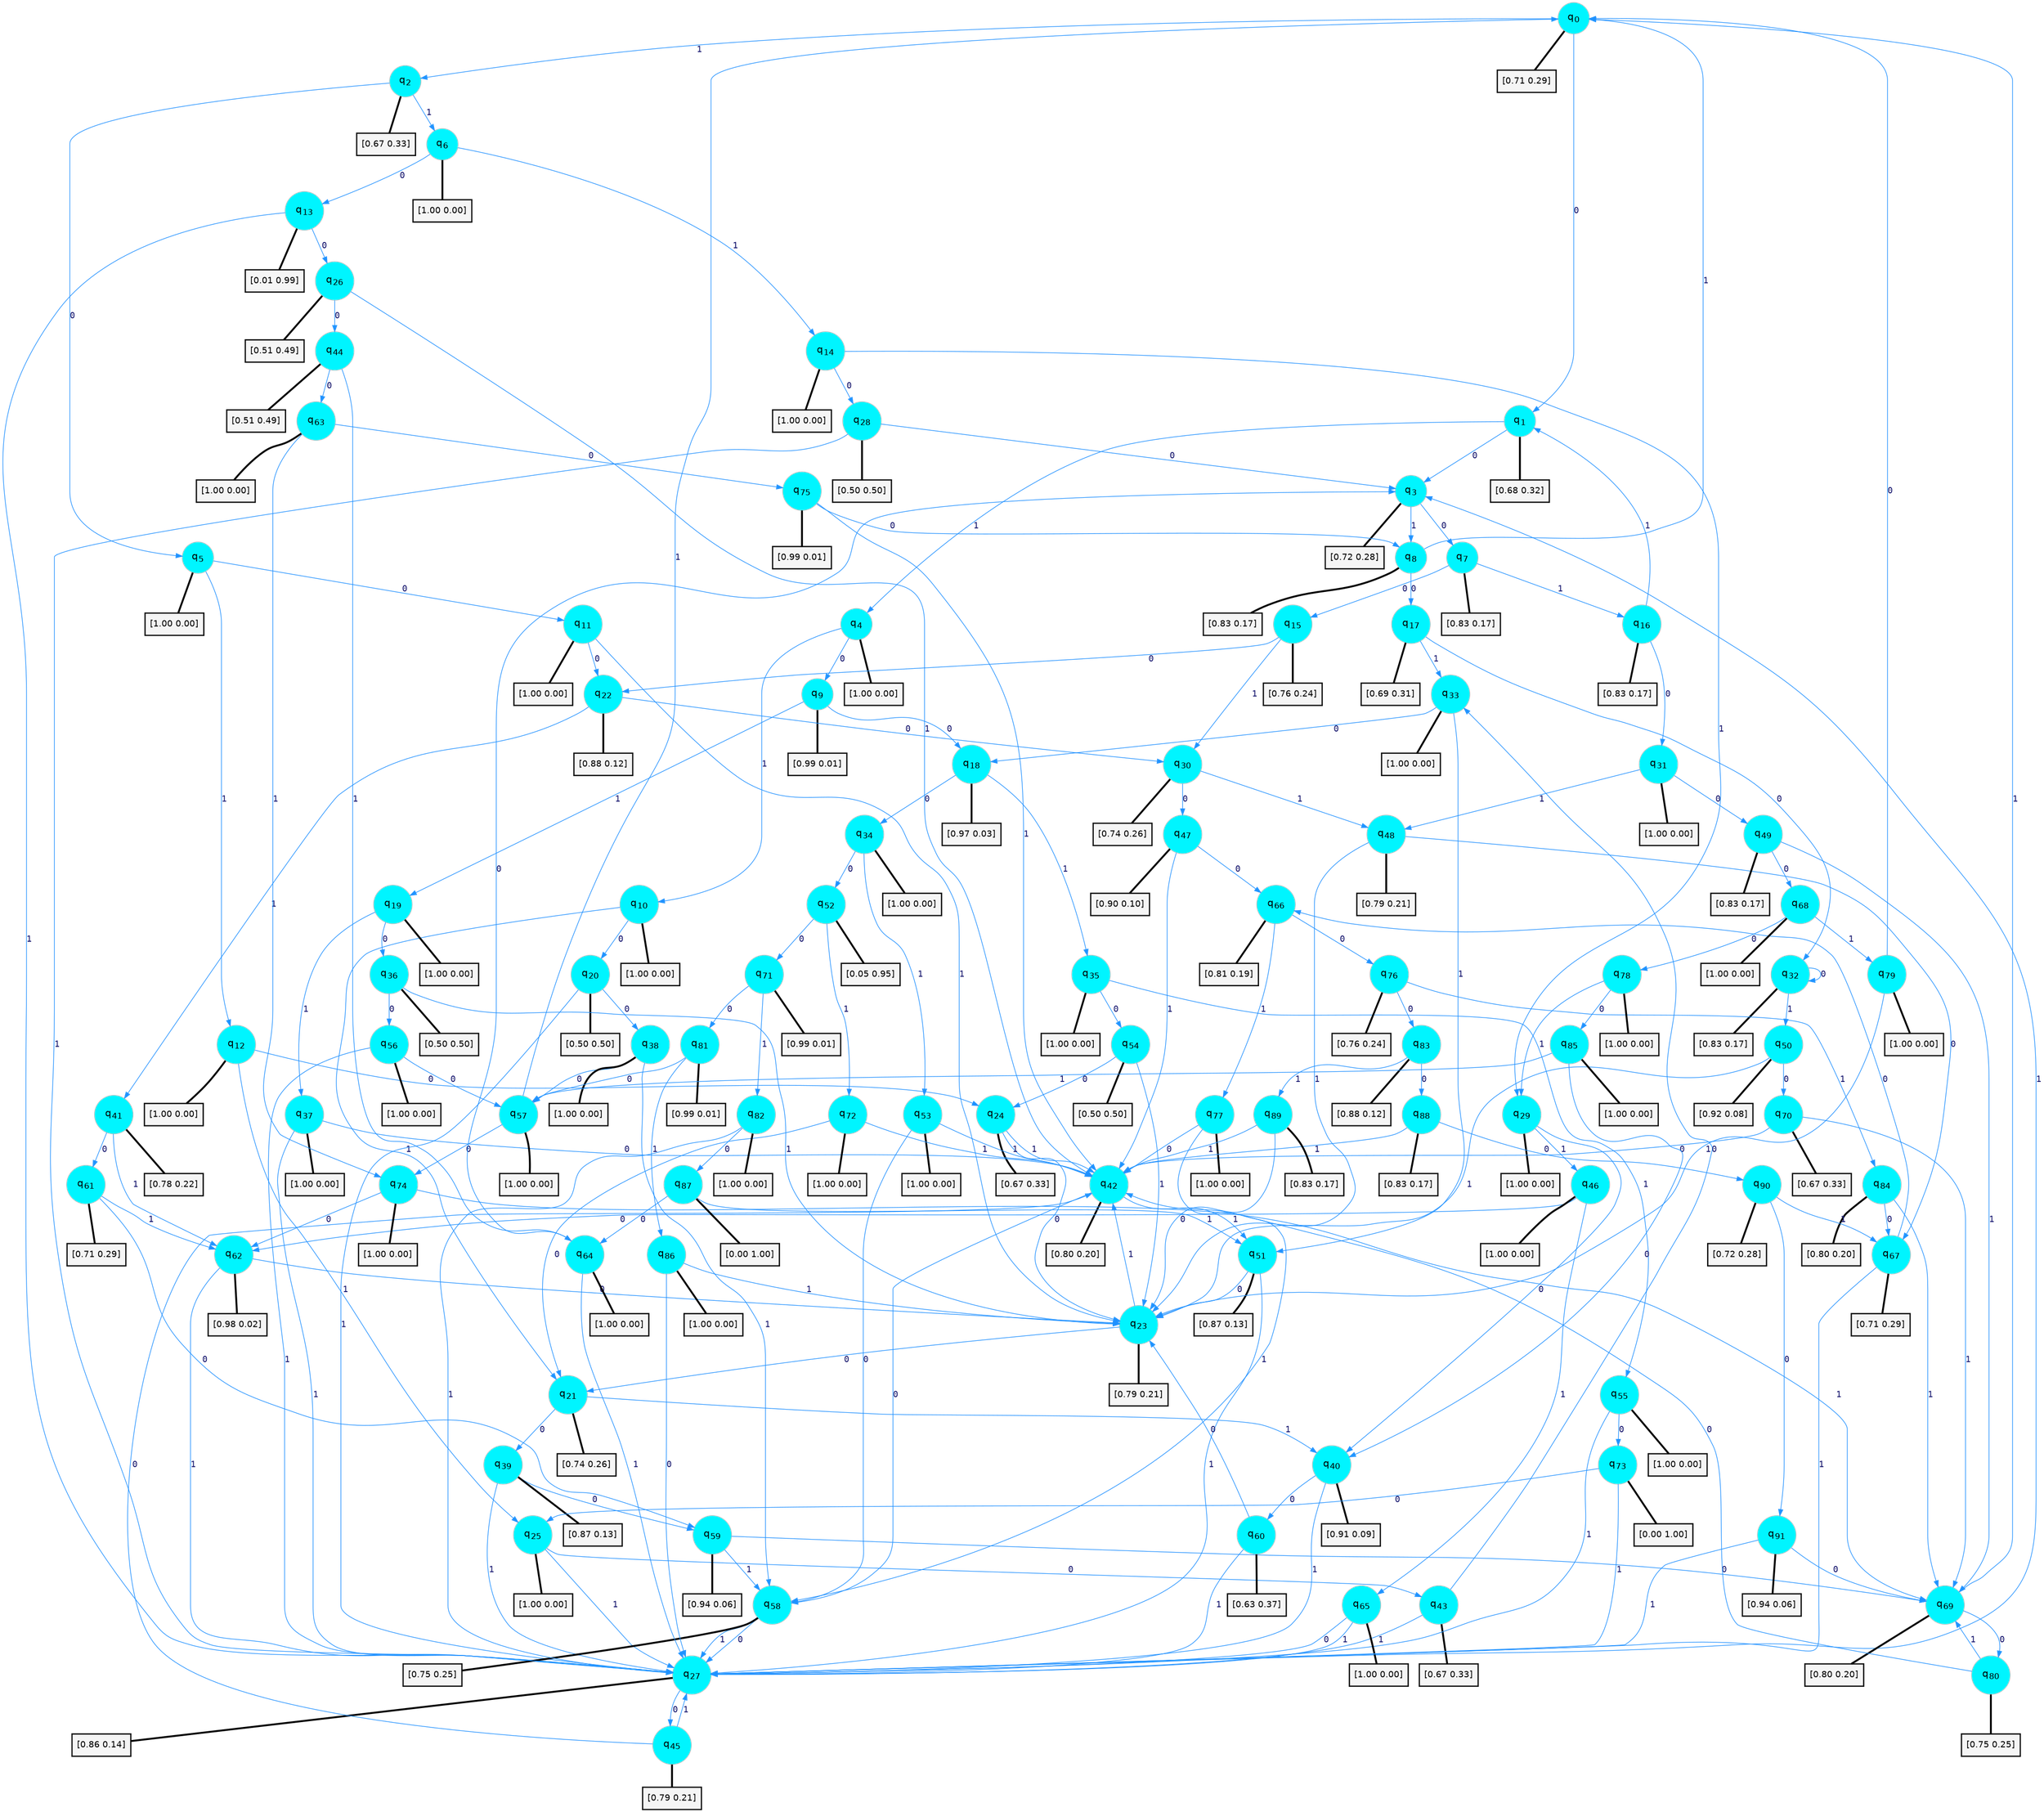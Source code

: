 digraph G {
graph [
bgcolor=transparent, dpi=300, rankdir=TD, size="40,25"];
node [
color=gray, fillcolor=turquoise1, fontcolor=black, fontname=Helvetica, fontsize=16, fontweight=bold, shape=circle, style=filled];
edge [
arrowsize=1, color=dodgerblue1, fontcolor=midnightblue, fontname=courier, fontweight=bold, penwidth=1, style=solid, weight=20];
0[label=<q<SUB>0</SUB>>];
1[label=<q<SUB>1</SUB>>];
2[label=<q<SUB>2</SUB>>];
3[label=<q<SUB>3</SUB>>];
4[label=<q<SUB>4</SUB>>];
5[label=<q<SUB>5</SUB>>];
6[label=<q<SUB>6</SUB>>];
7[label=<q<SUB>7</SUB>>];
8[label=<q<SUB>8</SUB>>];
9[label=<q<SUB>9</SUB>>];
10[label=<q<SUB>10</SUB>>];
11[label=<q<SUB>11</SUB>>];
12[label=<q<SUB>12</SUB>>];
13[label=<q<SUB>13</SUB>>];
14[label=<q<SUB>14</SUB>>];
15[label=<q<SUB>15</SUB>>];
16[label=<q<SUB>16</SUB>>];
17[label=<q<SUB>17</SUB>>];
18[label=<q<SUB>18</SUB>>];
19[label=<q<SUB>19</SUB>>];
20[label=<q<SUB>20</SUB>>];
21[label=<q<SUB>21</SUB>>];
22[label=<q<SUB>22</SUB>>];
23[label=<q<SUB>23</SUB>>];
24[label=<q<SUB>24</SUB>>];
25[label=<q<SUB>25</SUB>>];
26[label=<q<SUB>26</SUB>>];
27[label=<q<SUB>27</SUB>>];
28[label=<q<SUB>28</SUB>>];
29[label=<q<SUB>29</SUB>>];
30[label=<q<SUB>30</SUB>>];
31[label=<q<SUB>31</SUB>>];
32[label=<q<SUB>32</SUB>>];
33[label=<q<SUB>33</SUB>>];
34[label=<q<SUB>34</SUB>>];
35[label=<q<SUB>35</SUB>>];
36[label=<q<SUB>36</SUB>>];
37[label=<q<SUB>37</SUB>>];
38[label=<q<SUB>38</SUB>>];
39[label=<q<SUB>39</SUB>>];
40[label=<q<SUB>40</SUB>>];
41[label=<q<SUB>41</SUB>>];
42[label=<q<SUB>42</SUB>>];
43[label=<q<SUB>43</SUB>>];
44[label=<q<SUB>44</SUB>>];
45[label=<q<SUB>45</SUB>>];
46[label=<q<SUB>46</SUB>>];
47[label=<q<SUB>47</SUB>>];
48[label=<q<SUB>48</SUB>>];
49[label=<q<SUB>49</SUB>>];
50[label=<q<SUB>50</SUB>>];
51[label=<q<SUB>51</SUB>>];
52[label=<q<SUB>52</SUB>>];
53[label=<q<SUB>53</SUB>>];
54[label=<q<SUB>54</SUB>>];
55[label=<q<SUB>55</SUB>>];
56[label=<q<SUB>56</SUB>>];
57[label=<q<SUB>57</SUB>>];
58[label=<q<SUB>58</SUB>>];
59[label=<q<SUB>59</SUB>>];
60[label=<q<SUB>60</SUB>>];
61[label=<q<SUB>61</SUB>>];
62[label=<q<SUB>62</SUB>>];
63[label=<q<SUB>63</SUB>>];
64[label=<q<SUB>64</SUB>>];
65[label=<q<SUB>65</SUB>>];
66[label=<q<SUB>66</SUB>>];
67[label=<q<SUB>67</SUB>>];
68[label=<q<SUB>68</SUB>>];
69[label=<q<SUB>69</SUB>>];
70[label=<q<SUB>70</SUB>>];
71[label=<q<SUB>71</SUB>>];
72[label=<q<SUB>72</SUB>>];
73[label=<q<SUB>73</SUB>>];
74[label=<q<SUB>74</SUB>>];
75[label=<q<SUB>75</SUB>>];
76[label=<q<SUB>76</SUB>>];
77[label=<q<SUB>77</SUB>>];
78[label=<q<SUB>78</SUB>>];
79[label=<q<SUB>79</SUB>>];
80[label=<q<SUB>80</SUB>>];
81[label=<q<SUB>81</SUB>>];
82[label=<q<SUB>82</SUB>>];
83[label=<q<SUB>83</SUB>>];
84[label=<q<SUB>84</SUB>>];
85[label=<q<SUB>85</SUB>>];
86[label=<q<SUB>86</SUB>>];
87[label=<q<SUB>87</SUB>>];
88[label=<q<SUB>88</SUB>>];
89[label=<q<SUB>89</SUB>>];
90[label=<q<SUB>90</SUB>>];
91[label=<q<SUB>91</SUB>>];
92[label="[0.71 0.29]", shape=box,fontcolor=black, fontname=Helvetica, fontsize=14, penwidth=2, fillcolor=whitesmoke,color=black];
93[label="[0.68 0.32]", shape=box,fontcolor=black, fontname=Helvetica, fontsize=14, penwidth=2, fillcolor=whitesmoke,color=black];
94[label="[0.67 0.33]", shape=box,fontcolor=black, fontname=Helvetica, fontsize=14, penwidth=2, fillcolor=whitesmoke,color=black];
95[label="[0.72 0.28]", shape=box,fontcolor=black, fontname=Helvetica, fontsize=14, penwidth=2, fillcolor=whitesmoke,color=black];
96[label="[1.00 0.00]", shape=box,fontcolor=black, fontname=Helvetica, fontsize=14, penwidth=2, fillcolor=whitesmoke,color=black];
97[label="[1.00 0.00]", shape=box,fontcolor=black, fontname=Helvetica, fontsize=14, penwidth=2, fillcolor=whitesmoke,color=black];
98[label="[1.00 0.00]", shape=box,fontcolor=black, fontname=Helvetica, fontsize=14, penwidth=2, fillcolor=whitesmoke,color=black];
99[label="[0.83 0.17]", shape=box,fontcolor=black, fontname=Helvetica, fontsize=14, penwidth=2, fillcolor=whitesmoke,color=black];
100[label="[0.83 0.17]", shape=box,fontcolor=black, fontname=Helvetica, fontsize=14, penwidth=2, fillcolor=whitesmoke,color=black];
101[label="[0.99 0.01]", shape=box,fontcolor=black, fontname=Helvetica, fontsize=14, penwidth=2, fillcolor=whitesmoke,color=black];
102[label="[1.00 0.00]", shape=box,fontcolor=black, fontname=Helvetica, fontsize=14, penwidth=2, fillcolor=whitesmoke,color=black];
103[label="[1.00 0.00]", shape=box,fontcolor=black, fontname=Helvetica, fontsize=14, penwidth=2, fillcolor=whitesmoke,color=black];
104[label="[1.00 0.00]", shape=box,fontcolor=black, fontname=Helvetica, fontsize=14, penwidth=2, fillcolor=whitesmoke,color=black];
105[label="[0.01 0.99]", shape=box,fontcolor=black, fontname=Helvetica, fontsize=14, penwidth=2, fillcolor=whitesmoke,color=black];
106[label="[1.00 0.00]", shape=box,fontcolor=black, fontname=Helvetica, fontsize=14, penwidth=2, fillcolor=whitesmoke,color=black];
107[label="[0.76 0.24]", shape=box,fontcolor=black, fontname=Helvetica, fontsize=14, penwidth=2, fillcolor=whitesmoke,color=black];
108[label="[0.83 0.17]", shape=box,fontcolor=black, fontname=Helvetica, fontsize=14, penwidth=2, fillcolor=whitesmoke,color=black];
109[label="[0.69 0.31]", shape=box,fontcolor=black, fontname=Helvetica, fontsize=14, penwidth=2, fillcolor=whitesmoke,color=black];
110[label="[0.97 0.03]", shape=box,fontcolor=black, fontname=Helvetica, fontsize=14, penwidth=2, fillcolor=whitesmoke,color=black];
111[label="[1.00 0.00]", shape=box,fontcolor=black, fontname=Helvetica, fontsize=14, penwidth=2, fillcolor=whitesmoke,color=black];
112[label="[0.50 0.50]", shape=box,fontcolor=black, fontname=Helvetica, fontsize=14, penwidth=2, fillcolor=whitesmoke,color=black];
113[label="[0.74 0.26]", shape=box,fontcolor=black, fontname=Helvetica, fontsize=14, penwidth=2, fillcolor=whitesmoke,color=black];
114[label="[0.88 0.12]", shape=box,fontcolor=black, fontname=Helvetica, fontsize=14, penwidth=2, fillcolor=whitesmoke,color=black];
115[label="[0.79 0.21]", shape=box,fontcolor=black, fontname=Helvetica, fontsize=14, penwidth=2, fillcolor=whitesmoke,color=black];
116[label="[0.67 0.33]", shape=box,fontcolor=black, fontname=Helvetica, fontsize=14, penwidth=2, fillcolor=whitesmoke,color=black];
117[label="[1.00 0.00]", shape=box,fontcolor=black, fontname=Helvetica, fontsize=14, penwidth=2, fillcolor=whitesmoke,color=black];
118[label="[0.51 0.49]", shape=box,fontcolor=black, fontname=Helvetica, fontsize=14, penwidth=2, fillcolor=whitesmoke,color=black];
119[label="[0.86 0.14]", shape=box,fontcolor=black, fontname=Helvetica, fontsize=14, penwidth=2, fillcolor=whitesmoke,color=black];
120[label="[0.50 0.50]", shape=box,fontcolor=black, fontname=Helvetica, fontsize=14, penwidth=2, fillcolor=whitesmoke,color=black];
121[label="[1.00 0.00]", shape=box,fontcolor=black, fontname=Helvetica, fontsize=14, penwidth=2, fillcolor=whitesmoke,color=black];
122[label="[0.74 0.26]", shape=box,fontcolor=black, fontname=Helvetica, fontsize=14, penwidth=2, fillcolor=whitesmoke,color=black];
123[label="[1.00 0.00]", shape=box,fontcolor=black, fontname=Helvetica, fontsize=14, penwidth=2, fillcolor=whitesmoke,color=black];
124[label="[0.83 0.17]", shape=box,fontcolor=black, fontname=Helvetica, fontsize=14, penwidth=2, fillcolor=whitesmoke,color=black];
125[label="[1.00 0.00]", shape=box,fontcolor=black, fontname=Helvetica, fontsize=14, penwidth=2, fillcolor=whitesmoke,color=black];
126[label="[1.00 0.00]", shape=box,fontcolor=black, fontname=Helvetica, fontsize=14, penwidth=2, fillcolor=whitesmoke,color=black];
127[label="[1.00 0.00]", shape=box,fontcolor=black, fontname=Helvetica, fontsize=14, penwidth=2, fillcolor=whitesmoke,color=black];
128[label="[0.50 0.50]", shape=box,fontcolor=black, fontname=Helvetica, fontsize=14, penwidth=2, fillcolor=whitesmoke,color=black];
129[label="[1.00 0.00]", shape=box,fontcolor=black, fontname=Helvetica, fontsize=14, penwidth=2, fillcolor=whitesmoke,color=black];
130[label="[1.00 0.00]", shape=box,fontcolor=black, fontname=Helvetica, fontsize=14, penwidth=2, fillcolor=whitesmoke,color=black];
131[label="[0.87 0.13]", shape=box,fontcolor=black, fontname=Helvetica, fontsize=14, penwidth=2, fillcolor=whitesmoke,color=black];
132[label="[0.91 0.09]", shape=box,fontcolor=black, fontname=Helvetica, fontsize=14, penwidth=2, fillcolor=whitesmoke,color=black];
133[label="[0.78 0.22]", shape=box,fontcolor=black, fontname=Helvetica, fontsize=14, penwidth=2, fillcolor=whitesmoke,color=black];
134[label="[0.80 0.20]", shape=box,fontcolor=black, fontname=Helvetica, fontsize=14, penwidth=2, fillcolor=whitesmoke,color=black];
135[label="[0.67 0.33]", shape=box,fontcolor=black, fontname=Helvetica, fontsize=14, penwidth=2, fillcolor=whitesmoke,color=black];
136[label="[0.51 0.49]", shape=box,fontcolor=black, fontname=Helvetica, fontsize=14, penwidth=2, fillcolor=whitesmoke,color=black];
137[label="[0.79 0.21]", shape=box,fontcolor=black, fontname=Helvetica, fontsize=14, penwidth=2, fillcolor=whitesmoke,color=black];
138[label="[1.00 0.00]", shape=box,fontcolor=black, fontname=Helvetica, fontsize=14, penwidth=2, fillcolor=whitesmoke,color=black];
139[label="[0.90 0.10]", shape=box,fontcolor=black, fontname=Helvetica, fontsize=14, penwidth=2, fillcolor=whitesmoke,color=black];
140[label="[0.79 0.21]", shape=box,fontcolor=black, fontname=Helvetica, fontsize=14, penwidth=2, fillcolor=whitesmoke,color=black];
141[label="[0.83 0.17]", shape=box,fontcolor=black, fontname=Helvetica, fontsize=14, penwidth=2, fillcolor=whitesmoke,color=black];
142[label="[0.92 0.08]", shape=box,fontcolor=black, fontname=Helvetica, fontsize=14, penwidth=2, fillcolor=whitesmoke,color=black];
143[label="[0.87 0.13]", shape=box,fontcolor=black, fontname=Helvetica, fontsize=14, penwidth=2, fillcolor=whitesmoke,color=black];
144[label="[0.05 0.95]", shape=box,fontcolor=black, fontname=Helvetica, fontsize=14, penwidth=2, fillcolor=whitesmoke,color=black];
145[label="[1.00 0.00]", shape=box,fontcolor=black, fontname=Helvetica, fontsize=14, penwidth=2, fillcolor=whitesmoke,color=black];
146[label="[0.50 0.50]", shape=box,fontcolor=black, fontname=Helvetica, fontsize=14, penwidth=2, fillcolor=whitesmoke,color=black];
147[label="[1.00 0.00]", shape=box,fontcolor=black, fontname=Helvetica, fontsize=14, penwidth=2, fillcolor=whitesmoke,color=black];
148[label="[1.00 0.00]", shape=box,fontcolor=black, fontname=Helvetica, fontsize=14, penwidth=2, fillcolor=whitesmoke,color=black];
149[label="[1.00 0.00]", shape=box,fontcolor=black, fontname=Helvetica, fontsize=14, penwidth=2, fillcolor=whitesmoke,color=black];
150[label="[0.75 0.25]", shape=box,fontcolor=black, fontname=Helvetica, fontsize=14, penwidth=2, fillcolor=whitesmoke,color=black];
151[label="[0.94 0.06]", shape=box,fontcolor=black, fontname=Helvetica, fontsize=14, penwidth=2, fillcolor=whitesmoke,color=black];
152[label="[0.63 0.37]", shape=box,fontcolor=black, fontname=Helvetica, fontsize=14, penwidth=2, fillcolor=whitesmoke,color=black];
153[label="[0.71 0.29]", shape=box,fontcolor=black, fontname=Helvetica, fontsize=14, penwidth=2, fillcolor=whitesmoke,color=black];
154[label="[0.98 0.02]", shape=box,fontcolor=black, fontname=Helvetica, fontsize=14, penwidth=2, fillcolor=whitesmoke,color=black];
155[label="[1.00 0.00]", shape=box,fontcolor=black, fontname=Helvetica, fontsize=14, penwidth=2, fillcolor=whitesmoke,color=black];
156[label="[1.00 0.00]", shape=box,fontcolor=black, fontname=Helvetica, fontsize=14, penwidth=2, fillcolor=whitesmoke,color=black];
157[label="[1.00 0.00]", shape=box,fontcolor=black, fontname=Helvetica, fontsize=14, penwidth=2, fillcolor=whitesmoke,color=black];
158[label="[0.81 0.19]", shape=box,fontcolor=black, fontname=Helvetica, fontsize=14, penwidth=2, fillcolor=whitesmoke,color=black];
159[label="[0.71 0.29]", shape=box,fontcolor=black, fontname=Helvetica, fontsize=14, penwidth=2, fillcolor=whitesmoke,color=black];
160[label="[1.00 0.00]", shape=box,fontcolor=black, fontname=Helvetica, fontsize=14, penwidth=2, fillcolor=whitesmoke,color=black];
161[label="[0.80 0.20]", shape=box,fontcolor=black, fontname=Helvetica, fontsize=14, penwidth=2, fillcolor=whitesmoke,color=black];
162[label="[0.67 0.33]", shape=box,fontcolor=black, fontname=Helvetica, fontsize=14, penwidth=2, fillcolor=whitesmoke,color=black];
163[label="[0.99 0.01]", shape=box,fontcolor=black, fontname=Helvetica, fontsize=14, penwidth=2, fillcolor=whitesmoke,color=black];
164[label="[1.00 0.00]", shape=box,fontcolor=black, fontname=Helvetica, fontsize=14, penwidth=2, fillcolor=whitesmoke,color=black];
165[label="[0.00 1.00]", shape=box,fontcolor=black, fontname=Helvetica, fontsize=14, penwidth=2, fillcolor=whitesmoke,color=black];
166[label="[1.00 0.00]", shape=box,fontcolor=black, fontname=Helvetica, fontsize=14, penwidth=2, fillcolor=whitesmoke,color=black];
167[label="[0.99 0.01]", shape=box,fontcolor=black, fontname=Helvetica, fontsize=14, penwidth=2, fillcolor=whitesmoke,color=black];
168[label="[0.76 0.24]", shape=box,fontcolor=black, fontname=Helvetica, fontsize=14, penwidth=2, fillcolor=whitesmoke,color=black];
169[label="[1.00 0.00]", shape=box,fontcolor=black, fontname=Helvetica, fontsize=14, penwidth=2, fillcolor=whitesmoke,color=black];
170[label="[1.00 0.00]", shape=box,fontcolor=black, fontname=Helvetica, fontsize=14, penwidth=2, fillcolor=whitesmoke,color=black];
171[label="[1.00 0.00]", shape=box,fontcolor=black, fontname=Helvetica, fontsize=14, penwidth=2, fillcolor=whitesmoke,color=black];
172[label="[0.75 0.25]", shape=box,fontcolor=black, fontname=Helvetica, fontsize=14, penwidth=2, fillcolor=whitesmoke,color=black];
173[label="[0.99 0.01]", shape=box,fontcolor=black, fontname=Helvetica, fontsize=14, penwidth=2, fillcolor=whitesmoke,color=black];
174[label="[1.00 0.00]", shape=box,fontcolor=black, fontname=Helvetica, fontsize=14, penwidth=2, fillcolor=whitesmoke,color=black];
175[label="[0.88 0.12]", shape=box,fontcolor=black, fontname=Helvetica, fontsize=14, penwidth=2, fillcolor=whitesmoke,color=black];
176[label="[0.80 0.20]", shape=box,fontcolor=black, fontname=Helvetica, fontsize=14, penwidth=2, fillcolor=whitesmoke,color=black];
177[label="[1.00 0.00]", shape=box,fontcolor=black, fontname=Helvetica, fontsize=14, penwidth=2, fillcolor=whitesmoke,color=black];
178[label="[1.00 0.00]", shape=box,fontcolor=black, fontname=Helvetica, fontsize=14, penwidth=2, fillcolor=whitesmoke,color=black];
179[label="[0.00 1.00]", shape=box,fontcolor=black, fontname=Helvetica, fontsize=14, penwidth=2, fillcolor=whitesmoke,color=black];
180[label="[0.83 0.17]", shape=box,fontcolor=black, fontname=Helvetica, fontsize=14, penwidth=2, fillcolor=whitesmoke,color=black];
181[label="[0.83 0.17]", shape=box,fontcolor=black, fontname=Helvetica, fontsize=14, penwidth=2, fillcolor=whitesmoke,color=black];
182[label="[0.72 0.28]", shape=box,fontcolor=black, fontname=Helvetica, fontsize=14, penwidth=2, fillcolor=whitesmoke,color=black];
183[label="[0.94 0.06]", shape=box,fontcolor=black, fontname=Helvetica, fontsize=14, penwidth=2, fillcolor=whitesmoke,color=black];
0->1 [label=0];
0->2 [label=1];
0->92 [arrowhead=none, penwidth=3,color=black];
1->3 [label=0];
1->4 [label=1];
1->93 [arrowhead=none, penwidth=3,color=black];
2->5 [label=0];
2->6 [label=1];
2->94 [arrowhead=none, penwidth=3,color=black];
3->7 [label=0];
3->8 [label=1];
3->95 [arrowhead=none, penwidth=3,color=black];
4->9 [label=0];
4->10 [label=1];
4->96 [arrowhead=none, penwidth=3,color=black];
5->11 [label=0];
5->12 [label=1];
5->97 [arrowhead=none, penwidth=3,color=black];
6->13 [label=0];
6->14 [label=1];
6->98 [arrowhead=none, penwidth=3,color=black];
7->15 [label=0];
7->16 [label=1];
7->99 [arrowhead=none, penwidth=3,color=black];
8->17 [label=0];
8->0 [label=1];
8->100 [arrowhead=none, penwidth=3,color=black];
9->18 [label=0];
9->19 [label=1];
9->101 [arrowhead=none, penwidth=3,color=black];
10->20 [label=0];
10->21 [label=1];
10->102 [arrowhead=none, penwidth=3,color=black];
11->22 [label=0];
11->23 [label=1];
11->103 [arrowhead=none, penwidth=3,color=black];
12->24 [label=0];
12->25 [label=1];
12->104 [arrowhead=none, penwidth=3,color=black];
13->26 [label=0];
13->27 [label=1];
13->105 [arrowhead=none, penwidth=3,color=black];
14->28 [label=0];
14->29 [label=1];
14->106 [arrowhead=none, penwidth=3,color=black];
15->22 [label=0];
15->30 [label=1];
15->107 [arrowhead=none, penwidth=3,color=black];
16->31 [label=0];
16->1 [label=1];
16->108 [arrowhead=none, penwidth=3,color=black];
17->32 [label=0];
17->33 [label=1];
17->109 [arrowhead=none, penwidth=3,color=black];
18->34 [label=0];
18->35 [label=1];
18->110 [arrowhead=none, penwidth=3,color=black];
19->36 [label=0];
19->37 [label=1];
19->111 [arrowhead=none, penwidth=3,color=black];
20->38 [label=0];
20->27 [label=1];
20->112 [arrowhead=none, penwidth=3,color=black];
21->39 [label=0];
21->40 [label=1];
21->113 [arrowhead=none, penwidth=3,color=black];
22->30 [label=0];
22->41 [label=1];
22->114 [arrowhead=none, penwidth=3,color=black];
23->21 [label=0];
23->42 [label=1];
23->115 [arrowhead=none, penwidth=3,color=black];
24->23 [label=0];
24->42 [label=1];
24->116 [arrowhead=none, penwidth=3,color=black];
25->43 [label=0];
25->27 [label=1];
25->117 [arrowhead=none, penwidth=3,color=black];
26->44 [label=0];
26->42 [label=1];
26->118 [arrowhead=none, penwidth=3,color=black];
27->45 [label=0];
27->3 [label=1];
27->119 [arrowhead=none, penwidth=3,color=black];
28->3 [label=0];
28->27 [label=1];
28->120 [arrowhead=none, penwidth=3,color=black];
29->40 [label=0];
29->46 [label=1];
29->121 [arrowhead=none, penwidth=3,color=black];
30->47 [label=0];
30->48 [label=1];
30->122 [arrowhead=none, penwidth=3,color=black];
31->49 [label=0];
31->48 [label=1];
31->123 [arrowhead=none, penwidth=3,color=black];
32->32 [label=0];
32->50 [label=1];
32->124 [arrowhead=none, penwidth=3,color=black];
33->18 [label=0];
33->51 [label=1];
33->125 [arrowhead=none, penwidth=3,color=black];
34->52 [label=0];
34->53 [label=1];
34->126 [arrowhead=none, penwidth=3,color=black];
35->54 [label=0];
35->55 [label=1];
35->127 [arrowhead=none, penwidth=3,color=black];
36->56 [label=0];
36->23 [label=1];
36->128 [arrowhead=none, penwidth=3,color=black];
37->42 [label=0];
37->27 [label=1];
37->129 [arrowhead=none, penwidth=3,color=black];
38->57 [label=0];
38->58 [label=1];
38->130 [arrowhead=none, penwidth=3,color=black];
39->59 [label=0];
39->27 [label=1];
39->131 [arrowhead=none, penwidth=3,color=black];
40->60 [label=0];
40->27 [label=1];
40->132 [arrowhead=none, penwidth=3,color=black];
41->61 [label=0];
41->62 [label=1];
41->133 [arrowhead=none, penwidth=3,color=black];
42->58 [label=0];
42->51 [label=1];
42->134 [arrowhead=none, penwidth=3,color=black];
43->33 [label=0];
43->27 [label=1];
43->135 [arrowhead=none, penwidth=3,color=black];
44->63 [label=0];
44->64 [label=1];
44->136 [arrowhead=none, penwidth=3,color=black];
45->42 [label=0];
45->27 [label=1];
45->137 [arrowhead=none, penwidth=3,color=black];
46->62 [label=0];
46->65 [label=1];
46->138 [arrowhead=none, penwidth=3,color=black];
47->66 [label=0];
47->42 [label=1];
47->139 [arrowhead=none, penwidth=3,color=black];
48->67 [label=0];
48->23 [label=1];
48->140 [arrowhead=none, penwidth=3,color=black];
49->68 [label=0];
49->69 [label=1];
49->141 [arrowhead=none, penwidth=3,color=black];
50->70 [label=0];
50->23 [label=1];
50->142 [arrowhead=none, penwidth=3,color=black];
51->23 [label=0];
51->27 [label=1];
51->143 [arrowhead=none, penwidth=3,color=black];
52->71 [label=0];
52->72 [label=1];
52->144 [arrowhead=none, penwidth=3,color=black];
53->58 [label=0];
53->42 [label=1];
53->145 [arrowhead=none, penwidth=3,color=black];
54->24 [label=0];
54->23 [label=1];
54->146 [arrowhead=none, penwidth=3,color=black];
55->73 [label=0];
55->27 [label=1];
55->147 [arrowhead=none, penwidth=3,color=black];
56->57 [label=0];
56->27 [label=1];
56->148 [arrowhead=none, penwidth=3,color=black];
57->74 [label=0];
57->0 [label=1];
57->149 [arrowhead=none, penwidth=3,color=black];
58->27 [label=0];
58->27 [label=1];
58->150 [arrowhead=none, penwidth=3,color=black];
59->69 [label=0];
59->58 [label=1];
59->151 [arrowhead=none, penwidth=3,color=black];
60->23 [label=0];
60->27 [label=1];
60->152 [arrowhead=none, penwidth=3,color=black];
61->59 [label=0];
61->62 [label=1];
61->153 [arrowhead=none, penwidth=3,color=black];
62->23 [label=0];
62->27 [label=1];
62->154 [arrowhead=none, penwidth=3,color=black];
63->75 [label=0];
63->74 [label=1];
63->155 [arrowhead=none, penwidth=3,color=black];
64->3 [label=0];
64->27 [label=1];
64->156 [arrowhead=none, penwidth=3,color=black];
65->27 [label=0];
65->27 [label=1];
65->157 [arrowhead=none, penwidth=3,color=black];
66->76 [label=0];
66->77 [label=1];
66->158 [arrowhead=none, penwidth=3,color=black];
67->66 [label=0];
67->27 [label=1];
67->159 [arrowhead=none, penwidth=3,color=black];
68->78 [label=0];
68->79 [label=1];
68->160 [arrowhead=none, penwidth=3,color=black];
69->80 [label=0];
69->0 [label=1];
69->161 [arrowhead=none, penwidth=3,color=black];
70->42 [label=0];
70->69 [label=1];
70->162 [arrowhead=none, penwidth=3,color=black];
71->81 [label=0];
71->82 [label=1];
71->163 [arrowhead=none, penwidth=3,color=black];
72->21 [label=0];
72->42 [label=1];
72->164 [arrowhead=none, penwidth=3,color=black];
73->25 [label=0];
73->27 [label=1];
73->165 [arrowhead=none, penwidth=3,color=black];
74->62 [label=0];
74->69 [label=1];
74->166 [arrowhead=none, penwidth=3,color=black];
75->8 [label=0];
75->42 [label=1];
75->167 [arrowhead=none, penwidth=3,color=black];
76->83 [label=0];
76->84 [label=1];
76->168 [arrowhead=none, penwidth=3,color=black];
77->42 [label=0];
77->58 [label=1];
77->169 [arrowhead=none, penwidth=3,color=black];
78->85 [label=0];
78->29 [label=1];
78->170 [arrowhead=none, penwidth=3,color=black];
79->0 [label=0];
79->23 [label=1];
79->171 [arrowhead=none, penwidth=3,color=black];
80->42 [label=0];
80->69 [label=1];
80->172 [arrowhead=none, penwidth=3,color=black];
81->57 [label=0];
81->86 [label=1];
81->173 [arrowhead=none, penwidth=3,color=black];
82->87 [label=0];
82->27 [label=1];
82->174 [arrowhead=none, penwidth=3,color=black];
83->88 [label=0];
83->89 [label=1];
83->175 [arrowhead=none, penwidth=3,color=black];
84->67 [label=0];
84->69 [label=1];
84->176 [arrowhead=none, penwidth=3,color=black];
85->40 [label=0];
85->57 [label=1];
85->177 [arrowhead=none, penwidth=3,color=black];
86->27 [label=0];
86->23 [label=1];
86->178 [arrowhead=none, penwidth=3,color=black];
87->64 [label=0];
87->51 [label=1];
87->179 [arrowhead=none, penwidth=3,color=black];
88->90 [label=0];
88->42 [label=1];
88->180 [arrowhead=none, penwidth=3,color=black];
89->23 [label=0];
89->42 [label=1];
89->181 [arrowhead=none, penwidth=3,color=black];
90->91 [label=0];
90->67 [label=1];
90->182 [arrowhead=none, penwidth=3,color=black];
91->69 [label=0];
91->27 [label=1];
91->183 [arrowhead=none, penwidth=3,color=black];
}
